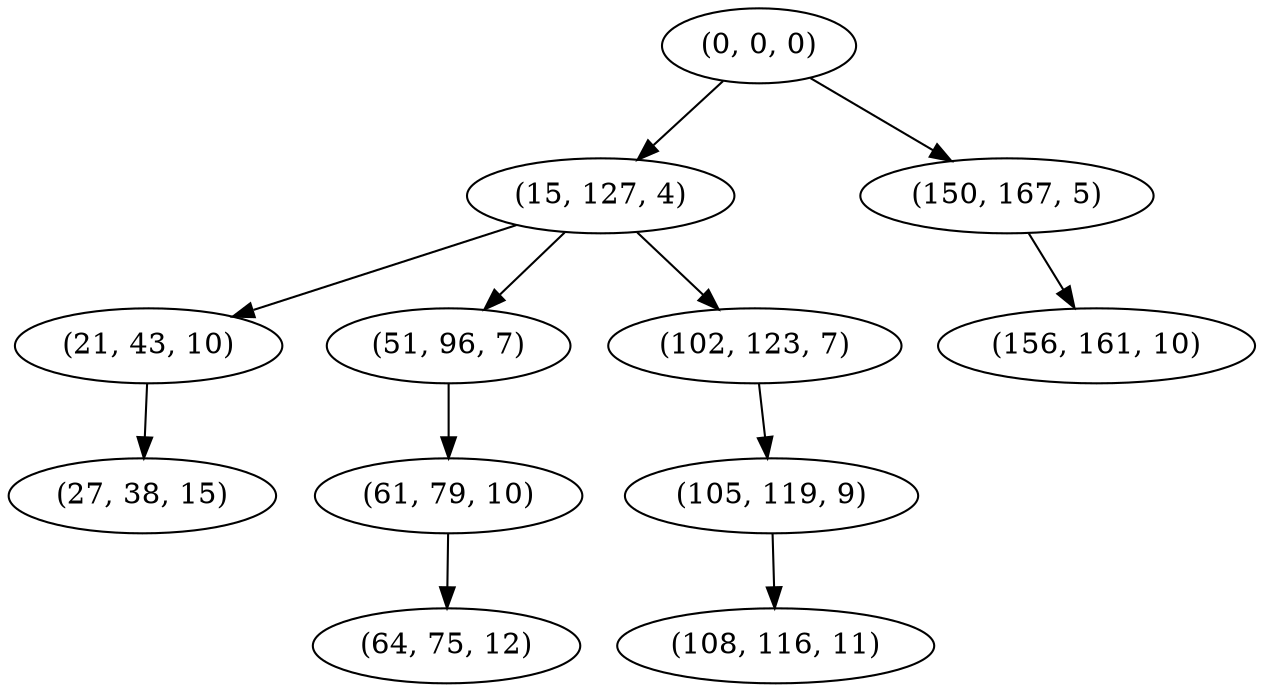 digraph tree {
    "(0, 0, 0)";
    "(15, 127, 4)";
    "(21, 43, 10)";
    "(27, 38, 15)";
    "(51, 96, 7)";
    "(61, 79, 10)";
    "(64, 75, 12)";
    "(102, 123, 7)";
    "(105, 119, 9)";
    "(108, 116, 11)";
    "(150, 167, 5)";
    "(156, 161, 10)";
    "(0, 0, 0)" -> "(15, 127, 4)";
    "(0, 0, 0)" -> "(150, 167, 5)";
    "(15, 127, 4)" -> "(21, 43, 10)";
    "(15, 127, 4)" -> "(51, 96, 7)";
    "(15, 127, 4)" -> "(102, 123, 7)";
    "(21, 43, 10)" -> "(27, 38, 15)";
    "(51, 96, 7)" -> "(61, 79, 10)";
    "(61, 79, 10)" -> "(64, 75, 12)";
    "(102, 123, 7)" -> "(105, 119, 9)";
    "(105, 119, 9)" -> "(108, 116, 11)";
    "(150, 167, 5)" -> "(156, 161, 10)";
}
